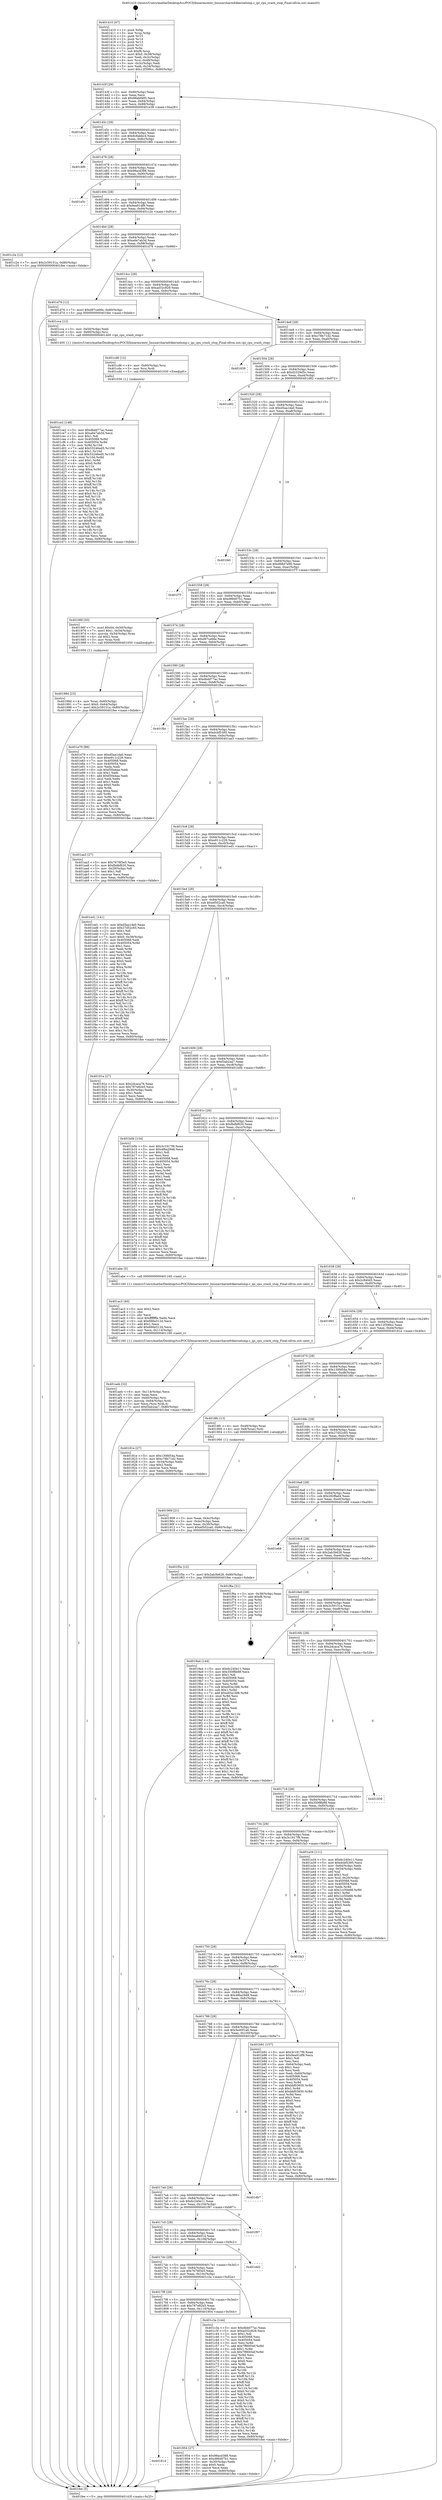digraph "0x401410" {
  label = "0x401410 (/mnt/c/Users/mathe/Desktop/tcc/POCII/binaries/extr_linuxarcharm64kernelsmp.c_ipi_cpu_crash_stop_Final-ollvm.out::main(0))"
  labelloc = "t"
  node[shape=record]

  Entry [label="",width=0.3,height=0.3,shape=circle,fillcolor=black,style=filled]
  "0x40143f" [label="{
     0x40143f [29]\l
     | [instrs]\l
     &nbsp;&nbsp;0x40143f \<+3\>: mov -0x80(%rbp),%eax\l
     &nbsp;&nbsp;0x401442 \<+2\>: mov %eax,%ecx\l
     &nbsp;&nbsp;0x401444 \<+6\>: sub $0x86abf485,%ecx\l
     &nbsp;&nbsp;0x40144a \<+6\>: mov %eax,-0x84(%rbp)\l
     &nbsp;&nbsp;0x401450 \<+6\>: mov %ecx,-0x88(%rbp)\l
     &nbsp;&nbsp;0x401456 \<+6\>: je 0000000000401e38 \<main+0xa28\>\l
  }"]
  "0x401e38" [label="{
     0x401e38\l
  }", style=dashed]
  "0x40145c" [label="{
     0x40145c [28]\l
     | [instrs]\l
     &nbsp;&nbsp;0x40145c \<+5\>: jmp 0000000000401461 \<main+0x51\>\l
     &nbsp;&nbsp;0x401461 \<+6\>: mov -0x84(%rbp),%eax\l
     &nbsp;&nbsp;0x401467 \<+5\>: sub $0x8c8abbc4,%eax\l
     &nbsp;&nbsp;0x40146c \<+6\>: mov %eax,-0x8c(%rbp)\l
     &nbsp;&nbsp;0x401472 \<+6\>: je 00000000004018f0 \<main+0x4e0\>\l
  }"]
  Exit [label="",width=0.3,height=0.3,shape=circle,fillcolor=black,style=filled,peripheries=2]
  "0x4018f0" [label="{
     0x4018f0\l
  }", style=dashed]
  "0x401478" [label="{
     0x401478 [28]\l
     | [instrs]\l
     &nbsp;&nbsp;0x401478 \<+5\>: jmp 000000000040147d \<main+0x6d\>\l
     &nbsp;&nbsp;0x40147d \<+6\>: mov -0x84(%rbp),%eax\l
     &nbsp;&nbsp;0x401483 \<+5\>: sub $0x98acd388,%eax\l
     &nbsp;&nbsp;0x401488 \<+6\>: mov %eax,-0x90(%rbp)\l
     &nbsp;&nbsp;0x40148e \<+6\>: je 0000000000401e5c \<main+0xa4c\>\l
  }"]
  "0x401ce2" [label="{
     0x401ce2 [148]\l
     | [instrs]\l
     &nbsp;&nbsp;0x401ce2 \<+5\>: mov $0xdbdd77ac,%eax\l
     &nbsp;&nbsp;0x401ce7 \<+5\>: mov $0xa6e7ab3d,%ecx\l
     &nbsp;&nbsp;0x401cec \<+2\>: mov $0x1,%dl\l
     &nbsp;&nbsp;0x401cee \<+8\>: mov 0x405068,%r8d\l
     &nbsp;&nbsp;0x401cf6 \<+8\>: mov 0x405054,%r9d\l
     &nbsp;&nbsp;0x401cfe \<+3\>: mov %r8d,%r10d\l
     &nbsp;&nbsp;0x401d01 \<+7\>: add $0x53246ed5,%r10d\l
     &nbsp;&nbsp;0x401d08 \<+4\>: sub $0x1,%r10d\l
     &nbsp;&nbsp;0x401d0c \<+7\>: sub $0x53246ed5,%r10d\l
     &nbsp;&nbsp;0x401d13 \<+4\>: imul %r10d,%r8d\l
     &nbsp;&nbsp;0x401d17 \<+4\>: and $0x1,%r8d\l
     &nbsp;&nbsp;0x401d1b \<+4\>: cmp $0x0,%r8d\l
     &nbsp;&nbsp;0x401d1f \<+4\>: sete %r11b\l
     &nbsp;&nbsp;0x401d23 \<+4\>: cmp $0xa,%r9d\l
     &nbsp;&nbsp;0x401d27 \<+3\>: setl %bl\l
     &nbsp;&nbsp;0x401d2a \<+3\>: mov %r11b,%r14b\l
     &nbsp;&nbsp;0x401d2d \<+4\>: xor $0xff,%r14b\l
     &nbsp;&nbsp;0x401d31 \<+3\>: mov %bl,%r15b\l
     &nbsp;&nbsp;0x401d34 \<+4\>: xor $0xff,%r15b\l
     &nbsp;&nbsp;0x401d38 \<+3\>: xor $0x0,%dl\l
     &nbsp;&nbsp;0x401d3b \<+3\>: mov %r14b,%r12b\l
     &nbsp;&nbsp;0x401d3e \<+4\>: and $0x0,%r12b\l
     &nbsp;&nbsp;0x401d42 \<+3\>: and %dl,%r11b\l
     &nbsp;&nbsp;0x401d45 \<+3\>: mov %r15b,%r13b\l
     &nbsp;&nbsp;0x401d48 \<+4\>: and $0x0,%r13b\l
     &nbsp;&nbsp;0x401d4c \<+2\>: and %dl,%bl\l
     &nbsp;&nbsp;0x401d4e \<+3\>: or %r11b,%r12b\l
     &nbsp;&nbsp;0x401d51 \<+3\>: or %bl,%r13b\l
     &nbsp;&nbsp;0x401d54 \<+3\>: xor %r13b,%r12b\l
     &nbsp;&nbsp;0x401d57 \<+3\>: or %r15b,%r14b\l
     &nbsp;&nbsp;0x401d5a \<+4\>: xor $0xff,%r14b\l
     &nbsp;&nbsp;0x401d5e \<+3\>: or $0x0,%dl\l
     &nbsp;&nbsp;0x401d61 \<+3\>: and %dl,%r14b\l
     &nbsp;&nbsp;0x401d64 \<+3\>: or %r14b,%r12b\l
     &nbsp;&nbsp;0x401d67 \<+4\>: test $0x1,%r12b\l
     &nbsp;&nbsp;0x401d6b \<+3\>: cmovne %ecx,%eax\l
     &nbsp;&nbsp;0x401d6e \<+3\>: mov %eax,-0x80(%rbp)\l
     &nbsp;&nbsp;0x401d71 \<+5\>: jmp 0000000000401fee \<main+0xbde\>\l
  }"]
  "0x401e5c" [label="{
     0x401e5c\l
  }", style=dashed]
  "0x401494" [label="{
     0x401494 [28]\l
     | [instrs]\l
     &nbsp;&nbsp;0x401494 \<+5\>: jmp 0000000000401499 \<main+0x89\>\l
     &nbsp;&nbsp;0x401499 \<+6\>: mov -0x84(%rbp),%eax\l
     &nbsp;&nbsp;0x40149f \<+5\>: sub $0x9ea91df9,%eax\l
     &nbsp;&nbsp;0x4014a4 \<+6\>: mov %eax,-0x94(%rbp)\l
     &nbsp;&nbsp;0x4014aa \<+6\>: je 0000000000401c2e \<main+0x81e\>\l
  }"]
  "0x401cd6" [label="{
     0x401cd6 [12]\l
     | [instrs]\l
     &nbsp;&nbsp;0x401cd6 \<+4\>: mov -0x60(%rbp),%rsi\l
     &nbsp;&nbsp;0x401cda \<+3\>: mov %rsi,%rdi\l
     &nbsp;&nbsp;0x401cdd \<+5\>: call 0000000000401030 \<free@plt\>\l
     | [calls]\l
     &nbsp;&nbsp;0x401030 \{1\} (unknown)\l
  }"]
  "0x401c2e" [label="{
     0x401c2e [12]\l
     | [instrs]\l
     &nbsp;&nbsp;0x401c2e \<+7\>: movl $0x2c59151a,-0x80(%rbp)\l
     &nbsp;&nbsp;0x401c35 \<+5\>: jmp 0000000000401fee \<main+0xbde\>\l
  }"]
  "0x4014b0" [label="{
     0x4014b0 [28]\l
     | [instrs]\l
     &nbsp;&nbsp;0x4014b0 \<+5\>: jmp 00000000004014b5 \<main+0xa5\>\l
     &nbsp;&nbsp;0x4014b5 \<+6\>: mov -0x84(%rbp),%eax\l
     &nbsp;&nbsp;0x4014bb \<+5\>: sub $0xa6e7ab3d,%eax\l
     &nbsp;&nbsp;0x4014c0 \<+6\>: mov %eax,-0x98(%rbp)\l
     &nbsp;&nbsp;0x4014c6 \<+6\>: je 0000000000401d76 \<main+0x966\>\l
  }"]
  "0x401aeb" [label="{
     0x401aeb [32]\l
     | [instrs]\l
     &nbsp;&nbsp;0x401aeb \<+6\>: mov -0x114(%rbp),%ecx\l
     &nbsp;&nbsp;0x401af1 \<+3\>: imul %eax,%ecx\l
     &nbsp;&nbsp;0x401af4 \<+4\>: mov -0x60(%rbp),%rsi\l
     &nbsp;&nbsp;0x401af8 \<+4\>: movslq -0x64(%rbp),%rdi\l
     &nbsp;&nbsp;0x401afc \<+3\>: mov %ecx,(%rsi,%rdi,4)\l
     &nbsp;&nbsp;0x401aff \<+7\>: movl $0xf3ab2aa7,-0x80(%rbp)\l
     &nbsp;&nbsp;0x401b06 \<+5\>: jmp 0000000000401fee \<main+0xbde\>\l
  }"]
  "0x401d76" [label="{
     0x401d76 [12]\l
     | [instrs]\l
     &nbsp;&nbsp;0x401d76 \<+7\>: movl $0xd97ce66e,-0x80(%rbp)\l
     &nbsp;&nbsp;0x401d7d \<+5\>: jmp 0000000000401fee \<main+0xbde\>\l
  }"]
  "0x4014cc" [label="{
     0x4014cc [28]\l
     | [instrs]\l
     &nbsp;&nbsp;0x4014cc \<+5\>: jmp 00000000004014d1 \<main+0xc1\>\l
     &nbsp;&nbsp;0x4014d1 \<+6\>: mov -0x84(%rbp),%eax\l
     &nbsp;&nbsp;0x4014d7 \<+5\>: sub $0xad32c829,%eax\l
     &nbsp;&nbsp;0x4014dc \<+6\>: mov %eax,-0x9c(%rbp)\l
     &nbsp;&nbsp;0x4014e2 \<+6\>: je 0000000000401cca \<main+0x8ba\>\l
  }"]
  "0x401ac3" [label="{
     0x401ac3 [40]\l
     | [instrs]\l
     &nbsp;&nbsp;0x401ac3 \<+5\>: mov $0x2,%ecx\l
     &nbsp;&nbsp;0x401ac8 \<+1\>: cltd\l
     &nbsp;&nbsp;0x401ac9 \<+2\>: idiv %ecx\l
     &nbsp;&nbsp;0x401acb \<+6\>: imul $0xfffffffe,%edx,%ecx\l
     &nbsp;&nbsp;0x401ad1 \<+6\>: sub $0x666e312d,%ecx\l
     &nbsp;&nbsp;0x401ad7 \<+3\>: add $0x1,%ecx\l
     &nbsp;&nbsp;0x401ada \<+6\>: add $0x666e312d,%ecx\l
     &nbsp;&nbsp;0x401ae0 \<+6\>: mov %ecx,-0x114(%rbp)\l
     &nbsp;&nbsp;0x401ae6 \<+5\>: call 0000000000401160 \<next_i\>\l
     | [calls]\l
     &nbsp;&nbsp;0x401160 \{1\} (/mnt/c/Users/mathe/Desktop/tcc/POCII/binaries/extr_linuxarcharm64kernelsmp.c_ipi_cpu_crash_stop_Final-ollvm.out::next_i)\l
  }"]
  "0x401cca" [label="{
     0x401cca [12]\l
     | [instrs]\l
     &nbsp;&nbsp;0x401cca \<+3\>: mov -0x50(%rbp),%edi\l
     &nbsp;&nbsp;0x401ccd \<+4\>: mov -0x60(%rbp),%rsi\l
     &nbsp;&nbsp;0x401cd1 \<+5\>: call 0000000000401400 \<ipi_cpu_crash_stop\>\l
     | [calls]\l
     &nbsp;&nbsp;0x401400 \{1\} (/mnt/c/Users/mathe/Desktop/tcc/POCII/binaries/extr_linuxarcharm64kernelsmp.c_ipi_cpu_crash_stop_Final-ollvm.out::ipi_cpu_crash_stop)\l
  }"]
  "0x4014e8" [label="{
     0x4014e8 [28]\l
     | [instrs]\l
     &nbsp;&nbsp;0x4014e8 \<+5\>: jmp 00000000004014ed \<main+0xdd\>\l
     &nbsp;&nbsp;0x4014ed \<+6\>: mov -0x84(%rbp),%eax\l
     &nbsp;&nbsp;0x4014f3 \<+5\>: sub $0xc78b71d2,%eax\l
     &nbsp;&nbsp;0x4014f8 \<+6\>: mov %eax,-0xa0(%rbp)\l
     &nbsp;&nbsp;0x4014fe \<+6\>: je 0000000000401839 \<main+0x429\>\l
  }"]
  "0x40198d" [label="{
     0x40198d [23]\l
     | [instrs]\l
     &nbsp;&nbsp;0x40198d \<+4\>: mov %rax,-0x60(%rbp)\l
     &nbsp;&nbsp;0x401991 \<+7\>: movl $0x0,-0x64(%rbp)\l
     &nbsp;&nbsp;0x401998 \<+7\>: movl $0x2c59151a,-0x80(%rbp)\l
     &nbsp;&nbsp;0x40199f \<+5\>: jmp 0000000000401fee \<main+0xbde\>\l
  }"]
  "0x401839" [label="{
     0x401839\l
  }", style=dashed]
  "0x401504" [label="{
     0x401504 [28]\l
     | [instrs]\l
     &nbsp;&nbsp;0x401504 \<+5\>: jmp 0000000000401509 \<main+0xf9\>\l
     &nbsp;&nbsp;0x401509 \<+6\>: mov -0x84(%rbp),%eax\l
     &nbsp;&nbsp;0x40150f \<+5\>: sub $0xd2329d5c,%eax\l
     &nbsp;&nbsp;0x401514 \<+6\>: mov %eax,-0xa4(%rbp)\l
     &nbsp;&nbsp;0x40151a \<+6\>: je 0000000000401d82 \<main+0x972\>\l
  }"]
  "0x401814" [label="{
     0x401814\l
  }", style=dashed]
  "0x401d82" [label="{
     0x401d82\l
  }", style=dashed]
  "0x401520" [label="{
     0x401520 [28]\l
     | [instrs]\l
     &nbsp;&nbsp;0x401520 \<+5\>: jmp 0000000000401525 \<main+0x115\>\l
     &nbsp;&nbsp;0x401525 \<+6\>: mov -0x84(%rbp),%eax\l
     &nbsp;&nbsp;0x40152b \<+5\>: sub $0xd5aa1da0,%eax\l
     &nbsp;&nbsp;0x401530 \<+6\>: mov %eax,-0xa8(%rbp)\l
     &nbsp;&nbsp;0x401536 \<+6\>: je 0000000000401fe0 \<main+0xbd0\>\l
  }"]
  "0x401954" [label="{
     0x401954 [27]\l
     | [instrs]\l
     &nbsp;&nbsp;0x401954 \<+5\>: mov $0x98acd388,%eax\l
     &nbsp;&nbsp;0x401959 \<+5\>: mov $0xd96d07b1,%ecx\l
     &nbsp;&nbsp;0x40195e \<+3\>: mov -0x30(%rbp),%edx\l
     &nbsp;&nbsp;0x401961 \<+3\>: cmp $0x0,%edx\l
     &nbsp;&nbsp;0x401964 \<+3\>: cmove %ecx,%eax\l
     &nbsp;&nbsp;0x401967 \<+3\>: mov %eax,-0x80(%rbp)\l
     &nbsp;&nbsp;0x40196a \<+5\>: jmp 0000000000401fee \<main+0xbde\>\l
  }"]
  "0x401fe0" [label="{
     0x401fe0\l
  }", style=dashed]
  "0x40153c" [label="{
     0x40153c [28]\l
     | [instrs]\l
     &nbsp;&nbsp;0x40153c \<+5\>: jmp 0000000000401541 \<main+0x131\>\l
     &nbsp;&nbsp;0x401541 \<+6\>: mov -0x84(%rbp),%eax\l
     &nbsp;&nbsp;0x401547 \<+5\>: sub $0xd68d7e96,%eax\l
     &nbsp;&nbsp;0x40154c \<+6\>: mov %eax,-0xac(%rbp)\l
     &nbsp;&nbsp;0x401552 \<+6\>: je 0000000000401f7f \<main+0xb6f\>\l
  }"]
  "0x4017f8" [label="{
     0x4017f8 [28]\l
     | [instrs]\l
     &nbsp;&nbsp;0x4017f8 \<+5\>: jmp 00000000004017fd \<main+0x3ed\>\l
     &nbsp;&nbsp;0x4017fd \<+6\>: mov -0x84(%rbp),%eax\l
     &nbsp;&nbsp;0x401803 \<+5\>: sub $0x787e82e5,%eax\l
     &nbsp;&nbsp;0x401808 \<+6\>: mov %eax,-0x110(%rbp)\l
     &nbsp;&nbsp;0x40180e \<+6\>: je 0000000000401954 \<main+0x544\>\l
  }"]
  "0x401f7f" [label="{
     0x401f7f\l
  }", style=dashed]
  "0x401558" [label="{
     0x401558 [28]\l
     | [instrs]\l
     &nbsp;&nbsp;0x401558 \<+5\>: jmp 000000000040155d \<main+0x14d\>\l
     &nbsp;&nbsp;0x40155d \<+6\>: mov -0x84(%rbp),%eax\l
     &nbsp;&nbsp;0x401563 \<+5\>: sub $0xd96d07b1,%eax\l
     &nbsp;&nbsp;0x401568 \<+6\>: mov %eax,-0xb0(%rbp)\l
     &nbsp;&nbsp;0x40156e \<+6\>: je 000000000040196f \<main+0x55f\>\l
  }"]
  "0x401c3a" [label="{
     0x401c3a [144]\l
     | [instrs]\l
     &nbsp;&nbsp;0x401c3a \<+5\>: mov $0xdbdd77ac,%eax\l
     &nbsp;&nbsp;0x401c3f \<+5\>: mov $0xad32c829,%ecx\l
     &nbsp;&nbsp;0x401c44 \<+2\>: mov $0x1,%dl\l
     &nbsp;&nbsp;0x401c46 \<+7\>: mov 0x405068,%esi\l
     &nbsp;&nbsp;0x401c4d \<+7\>: mov 0x405054,%edi\l
     &nbsp;&nbsp;0x401c54 \<+3\>: mov %esi,%r8d\l
     &nbsp;&nbsp;0x401c57 \<+7\>: add $0x7f8693ef,%r8d\l
     &nbsp;&nbsp;0x401c5e \<+4\>: sub $0x1,%r8d\l
     &nbsp;&nbsp;0x401c62 \<+7\>: sub $0x7f8693ef,%r8d\l
     &nbsp;&nbsp;0x401c69 \<+4\>: imul %r8d,%esi\l
     &nbsp;&nbsp;0x401c6d \<+3\>: and $0x1,%esi\l
     &nbsp;&nbsp;0x401c70 \<+3\>: cmp $0x0,%esi\l
     &nbsp;&nbsp;0x401c73 \<+4\>: sete %r9b\l
     &nbsp;&nbsp;0x401c77 \<+3\>: cmp $0xa,%edi\l
     &nbsp;&nbsp;0x401c7a \<+4\>: setl %r10b\l
     &nbsp;&nbsp;0x401c7e \<+3\>: mov %r9b,%r11b\l
     &nbsp;&nbsp;0x401c81 \<+4\>: xor $0xff,%r11b\l
     &nbsp;&nbsp;0x401c85 \<+3\>: mov %r10b,%bl\l
     &nbsp;&nbsp;0x401c88 \<+3\>: xor $0xff,%bl\l
     &nbsp;&nbsp;0x401c8b \<+3\>: xor $0x0,%dl\l
     &nbsp;&nbsp;0x401c8e \<+3\>: mov %r11b,%r14b\l
     &nbsp;&nbsp;0x401c91 \<+4\>: and $0x0,%r14b\l
     &nbsp;&nbsp;0x401c95 \<+3\>: and %dl,%r9b\l
     &nbsp;&nbsp;0x401c98 \<+3\>: mov %bl,%r15b\l
     &nbsp;&nbsp;0x401c9b \<+4\>: and $0x0,%r15b\l
     &nbsp;&nbsp;0x401c9f \<+3\>: and %dl,%r10b\l
     &nbsp;&nbsp;0x401ca2 \<+3\>: or %r9b,%r14b\l
     &nbsp;&nbsp;0x401ca5 \<+3\>: or %r10b,%r15b\l
     &nbsp;&nbsp;0x401ca8 \<+3\>: xor %r15b,%r14b\l
     &nbsp;&nbsp;0x401cab \<+3\>: or %bl,%r11b\l
     &nbsp;&nbsp;0x401cae \<+4\>: xor $0xff,%r11b\l
     &nbsp;&nbsp;0x401cb2 \<+3\>: or $0x0,%dl\l
     &nbsp;&nbsp;0x401cb5 \<+3\>: and %dl,%r11b\l
     &nbsp;&nbsp;0x401cb8 \<+3\>: or %r11b,%r14b\l
     &nbsp;&nbsp;0x401cbb \<+4\>: test $0x1,%r14b\l
     &nbsp;&nbsp;0x401cbf \<+3\>: cmovne %ecx,%eax\l
     &nbsp;&nbsp;0x401cc2 \<+3\>: mov %eax,-0x80(%rbp)\l
     &nbsp;&nbsp;0x401cc5 \<+5\>: jmp 0000000000401fee \<main+0xbde\>\l
  }"]
  "0x40196f" [label="{
     0x40196f [30]\l
     | [instrs]\l
     &nbsp;&nbsp;0x40196f \<+7\>: movl $0x64,-0x50(%rbp)\l
     &nbsp;&nbsp;0x401976 \<+7\>: movl $0x1,-0x54(%rbp)\l
     &nbsp;&nbsp;0x40197d \<+4\>: movslq -0x54(%rbp),%rax\l
     &nbsp;&nbsp;0x401981 \<+4\>: shl $0x2,%rax\l
     &nbsp;&nbsp;0x401985 \<+3\>: mov %rax,%rdi\l
     &nbsp;&nbsp;0x401988 \<+5\>: call 0000000000401050 \<malloc@plt\>\l
     | [calls]\l
     &nbsp;&nbsp;0x401050 \{1\} (unknown)\l
  }"]
  "0x401574" [label="{
     0x401574 [28]\l
     | [instrs]\l
     &nbsp;&nbsp;0x401574 \<+5\>: jmp 0000000000401579 \<main+0x169\>\l
     &nbsp;&nbsp;0x401579 \<+6\>: mov -0x84(%rbp),%eax\l
     &nbsp;&nbsp;0x40157f \<+5\>: sub $0xd97ce66e,%eax\l
     &nbsp;&nbsp;0x401584 \<+6\>: mov %eax,-0xb4(%rbp)\l
     &nbsp;&nbsp;0x40158a \<+6\>: je 0000000000401e79 \<main+0xa69\>\l
  }"]
  "0x4017dc" [label="{
     0x4017dc [28]\l
     | [instrs]\l
     &nbsp;&nbsp;0x4017dc \<+5\>: jmp 00000000004017e1 \<main+0x3d1\>\l
     &nbsp;&nbsp;0x4017e1 \<+6\>: mov -0x84(%rbp),%eax\l
     &nbsp;&nbsp;0x4017e7 \<+5\>: sub $0x7678f3e5,%eax\l
     &nbsp;&nbsp;0x4017ec \<+6\>: mov %eax,-0x10c(%rbp)\l
     &nbsp;&nbsp;0x4017f2 \<+6\>: je 0000000000401c3a \<main+0x82a\>\l
  }"]
  "0x401e79" [label="{
     0x401e79 [88]\l
     | [instrs]\l
     &nbsp;&nbsp;0x401e79 \<+5\>: mov $0xd5aa1da0,%eax\l
     &nbsp;&nbsp;0x401e7e \<+5\>: mov $0xe911c229,%ecx\l
     &nbsp;&nbsp;0x401e83 \<+7\>: mov 0x405068,%edx\l
     &nbsp;&nbsp;0x401e8a \<+7\>: mov 0x405054,%esi\l
     &nbsp;&nbsp;0x401e91 \<+2\>: mov %edx,%edi\l
     &nbsp;&nbsp;0x401e93 \<+6\>: sub $0xf30a4aa,%edi\l
     &nbsp;&nbsp;0x401e99 \<+3\>: sub $0x1,%edi\l
     &nbsp;&nbsp;0x401e9c \<+6\>: add $0xf30a4aa,%edi\l
     &nbsp;&nbsp;0x401ea2 \<+3\>: imul %edi,%edx\l
     &nbsp;&nbsp;0x401ea5 \<+3\>: and $0x1,%edx\l
     &nbsp;&nbsp;0x401ea8 \<+3\>: cmp $0x0,%edx\l
     &nbsp;&nbsp;0x401eab \<+4\>: sete %r8b\l
     &nbsp;&nbsp;0x401eaf \<+3\>: cmp $0xa,%esi\l
     &nbsp;&nbsp;0x401eb2 \<+4\>: setl %r9b\l
     &nbsp;&nbsp;0x401eb6 \<+3\>: mov %r8b,%r10b\l
     &nbsp;&nbsp;0x401eb9 \<+3\>: and %r9b,%r10b\l
     &nbsp;&nbsp;0x401ebc \<+3\>: xor %r9b,%r8b\l
     &nbsp;&nbsp;0x401ebf \<+3\>: or %r8b,%r10b\l
     &nbsp;&nbsp;0x401ec2 \<+4\>: test $0x1,%r10b\l
     &nbsp;&nbsp;0x401ec6 \<+3\>: cmovne %ecx,%eax\l
     &nbsp;&nbsp;0x401ec9 \<+3\>: mov %eax,-0x80(%rbp)\l
     &nbsp;&nbsp;0x401ecc \<+5\>: jmp 0000000000401fee \<main+0xbde\>\l
  }"]
  "0x401590" [label="{
     0x401590 [28]\l
     | [instrs]\l
     &nbsp;&nbsp;0x401590 \<+5\>: jmp 0000000000401595 \<main+0x185\>\l
     &nbsp;&nbsp;0x401595 \<+6\>: mov -0x84(%rbp),%eax\l
     &nbsp;&nbsp;0x40159b \<+5\>: sub $0xdbdd77ac,%eax\l
     &nbsp;&nbsp;0x4015a0 \<+6\>: mov %eax,-0xb8(%rbp)\l
     &nbsp;&nbsp;0x4015a6 \<+6\>: je 0000000000401fbc \<main+0xbac\>\l
  }"]
  "0x401dd2" [label="{
     0x401dd2\l
  }", style=dashed]
  "0x401fbc" [label="{
     0x401fbc\l
  }", style=dashed]
  "0x4015ac" [label="{
     0x4015ac [28]\l
     | [instrs]\l
     &nbsp;&nbsp;0x4015ac \<+5\>: jmp 00000000004015b1 \<main+0x1a1\>\l
     &nbsp;&nbsp;0x4015b1 \<+6\>: mov -0x84(%rbp),%eax\l
     &nbsp;&nbsp;0x4015b7 \<+5\>: sub $0xdcbf5395,%eax\l
     &nbsp;&nbsp;0x4015bc \<+6\>: mov %eax,-0xbc(%rbp)\l
     &nbsp;&nbsp;0x4015c2 \<+6\>: je 0000000000401aa3 \<main+0x693\>\l
  }"]
  "0x4017c0" [label="{
     0x4017c0 [28]\l
     | [instrs]\l
     &nbsp;&nbsp;0x4017c0 \<+5\>: jmp 00000000004017c5 \<main+0x3b5\>\l
     &nbsp;&nbsp;0x4017c5 \<+6\>: mov -0x84(%rbp),%eax\l
     &nbsp;&nbsp;0x4017cb \<+5\>: sub $0x6ea84914,%eax\l
     &nbsp;&nbsp;0x4017d0 \<+6\>: mov %eax,-0x108(%rbp)\l
     &nbsp;&nbsp;0x4017d6 \<+6\>: je 0000000000401dd2 \<main+0x9c2\>\l
  }"]
  "0x401aa3" [label="{
     0x401aa3 [27]\l
     | [instrs]\l
     &nbsp;&nbsp;0x401aa3 \<+5\>: mov $0x7678f3e5,%eax\l
     &nbsp;&nbsp;0x401aa8 \<+5\>: mov $0xfbdbf620,%ecx\l
     &nbsp;&nbsp;0x401aad \<+3\>: mov -0x29(%rbp),%dl\l
     &nbsp;&nbsp;0x401ab0 \<+3\>: test $0x1,%dl\l
     &nbsp;&nbsp;0x401ab3 \<+3\>: cmovne %ecx,%eax\l
     &nbsp;&nbsp;0x401ab6 \<+3\>: mov %eax,-0x80(%rbp)\l
     &nbsp;&nbsp;0x401ab9 \<+5\>: jmp 0000000000401fee \<main+0xbde\>\l
  }"]
  "0x4015c8" [label="{
     0x4015c8 [28]\l
     | [instrs]\l
     &nbsp;&nbsp;0x4015c8 \<+5\>: jmp 00000000004015cd \<main+0x1bd\>\l
     &nbsp;&nbsp;0x4015cd \<+6\>: mov -0x84(%rbp),%eax\l
     &nbsp;&nbsp;0x4015d3 \<+5\>: sub $0xe911c229,%eax\l
     &nbsp;&nbsp;0x4015d8 \<+6\>: mov %eax,-0xc0(%rbp)\l
     &nbsp;&nbsp;0x4015de \<+6\>: je 0000000000401ed1 \<main+0xac1\>\l
  }"]
  "0x401f97" [label="{
     0x401f97\l
  }", style=dashed]
  "0x401ed1" [label="{
     0x401ed1 [141]\l
     | [instrs]\l
     &nbsp;&nbsp;0x401ed1 \<+5\>: mov $0xd5aa1da0,%eax\l
     &nbsp;&nbsp;0x401ed6 \<+5\>: mov $0x27d52c65,%ecx\l
     &nbsp;&nbsp;0x401edb \<+2\>: mov $0x1,%dl\l
     &nbsp;&nbsp;0x401edd \<+2\>: xor %esi,%esi\l
     &nbsp;&nbsp;0x401edf \<+7\>: movl $0x0,-0x38(%rbp)\l
     &nbsp;&nbsp;0x401ee6 \<+7\>: mov 0x405068,%edi\l
     &nbsp;&nbsp;0x401eed \<+8\>: mov 0x405054,%r8d\l
     &nbsp;&nbsp;0x401ef5 \<+3\>: sub $0x1,%esi\l
     &nbsp;&nbsp;0x401ef8 \<+3\>: mov %edi,%r9d\l
     &nbsp;&nbsp;0x401efb \<+3\>: add %esi,%r9d\l
     &nbsp;&nbsp;0x401efe \<+4\>: imul %r9d,%edi\l
     &nbsp;&nbsp;0x401f02 \<+3\>: and $0x1,%edi\l
     &nbsp;&nbsp;0x401f05 \<+3\>: cmp $0x0,%edi\l
     &nbsp;&nbsp;0x401f08 \<+4\>: sete %r10b\l
     &nbsp;&nbsp;0x401f0c \<+4\>: cmp $0xa,%r8d\l
     &nbsp;&nbsp;0x401f10 \<+4\>: setl %r11b\l
     &nbsp;&nbsp;0x401f14 \<+3\>: mov %r10b,%bl\l
     &nbsp;&nbsp;0x401f17 \<+3\>: xor $0xff,%bl\l
     &nbsp;&nbsp;0x401f1a \<+3\>: mov %r11b,%r14b\l
     &nbsp;&nbsp;0x401f1d \<+4\>: xor $0xff,%r14b\l
     &nbsp;&nbsp;0x401f21 \<+3\>: xor $0x1,%dl\l
     &nbsp;&nbsp;0x401f24 \<+3\>: mov %bl,%r15b\l
     &nbsp;&nbsp;0x401f27 \<+4\>: and $0xff,%r15b\l
     &nbsp;&nbsp;0x401f2b \<+3\>: and %dl,%r10b\l
     &nbsp;&nbsp;0x401f2e \<+3\>: mov %r14b,%r12b\l
     &nbsp;&nbsp;0x401f31 \<+4\>: and $0xff,%r12b\l
     &nbsp;&nbsp;0x401f35 \<+3\>: and %dl,%r11b\l
     &nbsp;&nbsp;0x401f38 \<+3\>: or %r10b,%r15b\l
     &nbsp;&nbsp;0x401f3b \<+3\>: or %r11b,%r12b\l
     &nbsp;&nbsp;0x401f3e \<+3\>: xor %r12b,%r15b\l
     &nbsp;&nbsp;0x401f41 \<+3\>: or %r14b,%bl\l
     &nbsp;&nbsp;0x401f44 \<+3\>: xor $0xff,%bl\l
     &nbsp;&nbsp;0x401f47 \<+3\>: or $0x1,%dl\l
     &nbsp;&nbsp;0x401f4a \<+2\>: and %dl,%bl\l
     &nbsp;&nbsp;0x401f4c \<+3\>: or %bl,%r15b\l
     &nbsp;&nbsp;0x401f4f \<+4\>: test $0x1,%r15b\l
     &nbsp;&nbsp;0x401f53 \<+3\>: cmovne %ecx,%eax\l
     &nbsp;&nbsp;0x401f56 \<+3\>: mov %eax,-0x80(%rbp)\l
     &nbsp;&nbsp;0x401f59 \<+5\>: jmp 0000000000401fee \<main+0xbde\>\l
  }"]
  "0x4015e4" [label="{
     0x4015e4 [28]\l
     | [instrs]\l
     &nbsp;&nbsp;0x4015e4 \<+5\>: jmp 00000000004015e9 \<main+0x1d9\>\l
     &nbsp;&nbsp;0x4015e9 \<+6\>: mov -0x84(%rbp),%eax\l
     &nbsp;&nbsp;0x4015ef \<+5\>: sub $0xef502ca0,%eax\l
     &nbsp;&nbsp;0x4015f4 \<+6\>: mov %eax,-0xc4(%rbp)\l
     &nbsp;&nbsp;0x4015fa \<+6\>: je 000000000040191e \<main+0x50e\>\l
  }"]
  "0x4017a4" [label="{
     0x4017a4 [28]\l
     | [instrs]\l
     &nbsp;&nbsp;0x4017a4 \<+5\>: jmp 00000000004017a9 \<main+0x399\>\l
     &nbsp;&nbsp;0x4017a9 \<+6\>: mov -0x84(%rbp),%eax\l
     &nbsp;&nbsp;0x4017af \<+5\>: sub $0x6c240e11,%eax\l
     &nbsp;&nbsp;0x4017b4 \<+6\>: mov %eax,-0x104(%rbp)\l
     &nbsp;&nbsp;0x4017ba \<+6\>: je 0000000000401f97 \<main+0xb87\>\l
  }"]
  "0x40191e" [label="{
     0x40191e [27]\l
     | [instrs]\l
     &nbsp;&nbsp;0x40191e \<+5\>: mov $0x2dcaca76,%eax\l
     &nbsp;&nbsp;0x401923 \<+5\>: mov $0x787e82e5,%ecx\l
     &nbsp;&nbsp;0x401928 \<+3\>: mov -0x30(%rbp),%edx\l
     &nbsp;&nbsp;0x40192b \<+3\>: cmp $0x1,%edx\l
     &nbsp;&nbsp;0x40192e \<+3\>: cmovl %ecx,%eax\l
     &nbsp;&nbsp;0x401931 \<+3\>: mov %eax,-0x80(%rbp)\l
     &nbsp;&nbsp;0x401934 \<+5\>: jmp 0000000000401fee \<main+0xbde\>\l
  }"]
  "0x401600" [label="{
     0x401600 [28]\l
     | [instrs]\l
     &nbsp;&nbsp;0x401600 \<+5\>: jmp 0000000000401605 \<main+0x1f5\>\l
     &nbsp;&nbsp;0x401605 \<+6\>: mov -0x84(%rbp),%eax\l
     &nbsp;&nbsp;0x40160b \<+5\>: sub $0xf3ab2aa7,%eax\l
     &nbsp;&nbsp;0x401610 \<+6\>: mov %eax,-0xc8(%rbp)\l
     &nbsp;&nbsp;0x401616 \<+6\>: je 0000000000401b0b \<main+0x6fb\>\l
  }"]
  "0x401db7" [label="{
     0x401db7\l
  }", style=dashed]
  "0x401b0b" [label="{
     0x401b0b [134]\l
     | [instrs]\l
     &nbsp;&nbsp;0x401b0b \<+5\>: mov $0x3c1917f9,%eax\l
     &nbsp;&nbsp;0x401b10 \<+5\>: mov $0x4f6a2948,%ecx\l
     &nbsp;&nbsp;0x401b15 \<+2\>: mov $0x1,%dl\l
     &nbsp;&nbsp;0x401b17 \<+2\>: xor %esi,%esi\l
     &nbsp;&nbsp;0x401b19 \<+7\>: mov 0x405068,%edi\l
     &nbsp;&nbsp;0x401b20 \<+8\>: mov 0x405054,%r8d\l
     &nbsp;&nbsp;0x401b28 \<+3\>: sub $0x1,%esi\l
     &nbsp;&nbsp;0x401b2b \<+3\>: mov %edi,%r9d\l
     &nbsp;&nbsp;0x401b2e \<+3\>: add %esi,%r9d\l
     &nbsp;&nbsp;0x401b31 \<+4\>: imul %r9d,%edi\l
     &nbsp;&nbsp;0x401b35 \<+3\>: and $0x1,%edi\l
     &nbsp;&nbsp;0x401b38 \<+3\>: cmp $0x0,%edi\l
     &nbsp;&nbsp;0x401b3b \<+4\>: sete %r10b\l
     &nbsp;&nbsp;0x401b3f \<+4\>: cmp $0xa,%r8d\l
     &nbsp;&nbsp;0x401b43 \<+4\>: setl %r11b\l
     &nbsp;&nbsp;0x401b47 \<+3\>: mov %r10b,%bl\l
     &nbsp;&nbsp;0x401b4a \<+3\>: xor $0xff,%bl\l
     &nbsp;&nbsp;0x401b4d \<+3\>: mov %r11b,%r14b\l
     &nbsp;&nbsp;0x401b50 \<+4\>: xor $0xff,%r14b\l
     &nbsp;&nbsp;0x401b54 \<+3\>: xor $0x0,%dl\l
     &nbsp;&nbsp;0x401b57 \<+3\>: mov %bl,%r15b\l
     &nbsp;&nbsp;0x401b5a \<+4\>: and $0x0,%r15b\l
     &nbsp;&nbsp;0x401b5e \<+3\>: and %dl,%r10b\l
     &nbsp;&nbsp;0x401b61 \<+3\>: mov %r14b,%r12b\l
     &nbsp;&nbsp;0x401b64 \<+4\>: and $0x0,%r12b\l
     &nbsp;&nbsp;0x401b68 \<+3\>: and %dl,%r11b\l
     &nbsp;&nbsp;0x401b6b \<+3\>: or %r10b,%r15b\l
     &nbsp;&nbsp;0x401b6e \<+3\>: or %r11b,%r12b\l
     &nbsp;&nbsp;0x401b71 \<+3\>: xor %r12b,%r15b\l
     &nbsp;&nbsp;0x401b74 \<+3\>: or %r14b,%bl\l
     &nbsp;&nbsp;0x401b77 \<+3\>: xor $0xff,%bl\l
     &nbsp;&nbsp;0x401b7a \<+3\>: or $0x0,%dl\l
     &nbsp;&nbsp;0x401b7d \<+2\>: and %dl,%bl\l
     &nbsp;&nbsp;0x401b7f \<+3\>: or %bl,%r15b\l
     &nbsp;&nbsp;0x401b82 \<+4\>: test $0x1,%r15b\l
     &nbsp;&nbsp;0x401b86 \<+3\>: cmovne %ecx,%eax\l
     &nbsp;&nbsp;0x401b89 \<+3\>: mov %eax,-0x80(%rbp)\l
     &nbsp;&nbsp;0x401b8c \<+5\>: jmp 0000000000401fee \<main+0xbde\>\l
  }"]
  "0x40161c" [label="{
     0x40161c [28]\l
     | [instrs]\l
     &nbsp;&nbsp;0x40161c \<+5\>: jmp 0000000000401621 \<main+0x211\>\l
     &nbsp;&nbsp;0x401621 \<+6\>: mov -0x84(%rbp),%eax\l
     &nbsp;&nbsp;0x401627 \<+5\>: sub $0xfbdbf620,%eax\l
     &nbsp;&nbsp;0x40162c \<+6\>: mov %eax,-0xcc(%rbp)\l
     &nbsp;&nbsp;0x401632 \<+6\>: je 0000000000401abe \<main+0x6ae\>\l
  }"]
  "0x401788" [label="{
     0x401788 [28]\l
     | [instrs]\l
     &nbsp;&nbsp;0x401788 \<+5\>: jmp 000000000040178d \<main+0x37d\>\l
     &nbsp;&nbsp;0x40178d \<+6\>: mov -0x84(%rbp),%eax\l
     &nbsp;&nbsp;0x401793 \<+5\>: sub $0x5e40f1a8,%eax\l
     &nbsp;&nbsp;0x401798 \<+6\>: mov %eax,-0x100(%rbp)\l
     &nbsp;&nbsp;0x40179e \<+6\>: je 0000000000401db7 \<main+0x9a7\>\l
  }"]
  "0x401abe" [label="{
     0x401abe [5]\l
     | [instrs]\l
     &nbsp;&nbsp;0x401abe \<+5\>: call 0000000000401160 \<next_i\>\l
     | [calls]\l
     &nbsp;&nbsp;0x401160 \{1\} (/mnt/c/Users/mathe/Desktop/tcc/POCII/binaries/extr_linuxarcharm64kernelsmp.c_ipi_cpu_crash_stop_Final-ollvm.out::next_i)\l
  }"]
  "0x401638" [label="{
     0x401638 [28]\l
     | [instrs]\l
     &nbsp;&nbsp;0x401638 \<+5\>: jmp 000000000040163d \<main+0x22d\>\l
     &nbsp;&nbsp;0x40163d \<+6\>: mov -0x84(%rbp),%eax\l
     &nbsp;&nbsp;0x401643 \<+5\>: sub $0x2c940d3,%eax\l
     &nbsp;&nbsp;0x401648 \<+6\>: mov %eax,-0xd0(%rbp)\l
     &nbsp;&nbsp;0x40164e \<+6\>: je 0000000000401891 \<main+0x481\>\l
  }"]
  "0x401b91" [label="{
     0x401b91 [157]\l
     | [instrs]\l
     &nbsp;&nbsp;0x401b91 \<+5\>: mov $0x3c1917f9,%eax\l
     &nbsp;&nbsp;0x401b96 \<+5\>: mov $0x9ea91df9,%ecx\l
     &nbsp;&nbsp;0x401b9b \<+2\>: mov $0x1,%dl\l
     &nbsp;&nbsp;0x401b9d \<+2\>: xor %esi,%esi\l
     &nbsp;&nbsp;0x401b9f \<+3\>: mov -0x64(%rbp),%edi\l
     &nbsp;&nbsp;0x401ba2 \<+3\>: sub $0x1,%esi\l
     &nbsp;&nbsp;0x401ba5 \<+2\>: sub %esi,%edi\l
     &nbsp;&nbsp;0x401ba7 \<+3\>: mov %edi,-0x64(%rbp)\l
     &nbsp;&nbsp;0x401baa \<+7\>: mov 0x405068,%esi\l
     &nbsp;&nbsp;0x401bb1 \<+7\>: mov 0x405054,%edi\l
     &nbsp;&nbsp;0x401bb8 \<+3\>: mov %esi,%r8d\l
     &nbsp;&nbsp;0x401bbb \<+7\>: sub $0xbbf03650,%r8d\l
     &nbsp;&nbsp;0x401bc2 \<+4\>: sub $0x1,%r8d\l
     &nbsp;&nbsp;0x401bc6 \<+7\>: add $0xbbf03650,%r8d\l
     &nbsp;&nbsp;0x401bcd \<+4\>: imul %r8d,%esi\l
     &nbsp;&nbsp;0x401bd1 \<+3\>: and $0x1,%esi\l
     &nbsp;&nbsp;0x401bd4 \<+3\>: cmp $0x0,%esi\l
     &nbsp;&nbsp;0x401bd7 \<+4\>: sete %r9b\l
     &nbsp;&nbsp;0x401bdb \<+3\>: cmp $0xa,%edi\l
     &nbsp;&nbsp;0x401bde \<+4\>: setl %r10b\l
     &nbsp;&nbsp;0x401be2 \<+3\>: mov %r9b,%r11b\l
     &nbsp;&nbsp;0x401be5 \<+4\>: xor $0xff,%r11b\l
     &nbsp;&nbsp;0x401be9 \<+3\>: mov %r10b,%bl\l
     &nbsp;&nbsp;0x401bec \<+3\>: xor $0xff,%bl\l
     &nbsp;&nbsp;0x401bef \<+3\>: xor $0x0,%dl\l
     &nbsp;&nbsp;0x401bf2 \<+3\>: mov %r11b,%r14b\l
     &nbsp;&nbsp;0x401bf5 \<+4\>: and $0x0,%r14b\l
     &nbsp;&nbsp;0x401bf9 \<+3\>: and %dl,%r9b\l
     &nbsp;&nbsp;0x401bfc \<+3\>: mov %bl,%r15b\l
     &nbsp;&nbsp;0x401bff \<+4\>: and $0x0,%r15b\l
     &nbsp;&nbsp;0x401c03 \<+3\>: and %dl,%r10b\l
     &nbsp;&nbsp;0x401c06 \<+3\>: or %r9b,%r14b\l
     &nbsp;&nbsp;0x401c09 \<+3\>: or %r10b,%r15b\l
     &nbsp;&nbsp;0x401c0c \<+3\>: xor %r15b,%r14b\l
     &nbsp;&nbsp;0x401c0f \<+3\>: or %bl,%r11b\l
     &nbsp;&nbsp;0x401c12 \<+4\>: xor $0xff,%r11b\l
     &nbsp;&nbsp;0x401c16 \<+3\>: or $0x0,%dl\l
     &nbsp;&nbsp;0x401c19 \<+3\>: and %dl,%r11b\l
     &nbsp;&nbsp;0x401c1c \<+3\>: or %r11b,%r14b\l
     &nbsp;&nbsp;0x401c1f \<+4\>: test $0x1,%r14b\l
     &nbsp;&nbsp;0x401c23 \<+3\>: cmovne %ecx,%eax\l
     &nbsp;&nbsp;0x401c26 \<+3\>: mov %eax,-0x80(%rbp)\l
     &nbsp;&nbsp;0x401c29 \<+5\>: jmp 0000000000401fee \<main+0xbde\>\l
  }"]
  "0x401891" [label="{
     0x401891\l
  }", style=dashed]
  "0x401654" [label="{
     0x401654 [28]\l
     | [instrs]\l
     &nbsp;&nbsp;0x401654 \<+5\>: jmp 0000000000401659 \<main+0x249\>\l
     &nbsp;&nbsp;0x401659 \<+6\>: mov -0x84(%rbp),%eax\l
     &nbsp;&nbsp;0x40165f \<+5\>: sub $0x12f399cc,%eax\l
     &nbsp;&nbsp;0x401664 \<+6\>: mov %eax,-0xd4(%rbp)\l
     &nbsp;&nbsp;0x40166a \<+6\>: je 000000000040181e \<main+0x40e\>\l
  }"]
  "0x40176c" [label="{
     0x40176c [28]\l
     | [instrs]\l
     &nbsp;&nbsp;0x40176c \<+5\>: jmp 0000000000401771 \<main+0x361\>\l
     &nbsp;&nbsp;0x401771 \<+6\>: mov -0x84(%rbp),%eax\l
     &nbsp;&nbsp;0x401777 \<+5\>: sub $0x4f6a2948,%eax\l
     &nbsp;&nbsp;0x40177c \<+6\>: mov %eax,-0xfc(%rbp)\l
     &nbsp;&nbsp;0x401782 \<+6\>: je 0000000000401b91 \<main+0x781\>\l
  }"]
  "0x40181e" [label="{
     0x40181e [27]\l
     | [instrs]\l
     &nbsp;&nbsp;0x40181e \<+5\>: mov $0x130fd54a,%eax\l
     &nbsp;&nbsp;0x401823 \<+5\>: mov $0xc78b71d2,%ecx\l
     &nbsp;&nbsp;0x401828 \<+3\>: mov -0x34(%rbp),%edx\l
     &nbsp;&nbsp;0x40182b \<+3\>: cmp $0x2,%edx\l
     &nbsp;&nbsp;0x40182e \<+3\>: cmovne %ecx,%eax\l
     &nbsp;&nbsp;0x401831 \<+3\>: mov %eax,-0x80(%rbp)\l
     &nbsp;&nbsp;0x401834 \<+5\>: jmp 0000000000401fee \<main+0xbde\>\l
  }"]
  "0x401670" [label="{
     0x401670 [28]\l
     | [instrs]\l
     &nbsp;&nbsp;0x401670 \<+5\>: jmp 0000000000401675 \<main+0x265\>\l
     &nbsp;&nbsp;0x401675 \<+6\>: mov -0x84(%rbp),%eax\l
     &nbsp;&nbsp;0x40167b \<+5\>: sub $0x130fd54a,%eax\l
     &nbsp;&nbsp;0x401680 \<+6\>: mov %eax,-0xd8(%rbp)\l
     &nbsp;&nbsp;0x401686 \<+6\>: je 00000000004018fc \<main+0x4ec\>\l
  }"]
  "0x401fee" [label="{
     0x401fee [5]\l
     | [instrs]\l
     &nbsp;&nbsp;0x401fee \<+5\>: jmp 000000000040143f \<main+0x2f\>\l
  }"]
  "0x401410" [label="{
     0x401410 [47]\l
     | [instrs]\l
     &nbsp;&nbsp;0x401410 \<+1\>: push %rbp\l
     &nbsp;&nbsp;0x401411 \<+3\>: mov %rsp,%rbp\l
     &nbsp;&nbsp;0x401414 \<+2\>: push %r15\l
     &nbsp;&nbsp;0x401416 \<+2\>: push %r14\l
     &nbsp;&nbsp;0x401418 \<+2\>: push %r13\l
     &nbsp;&nbsp;0x40141a \<+2\>: push %r12\l
     &nbsp;&nbsp;0x40141c \<+1\>: push %rbx\l
     &nbsp;&nbsp;0x40141d \<+7\>: sub $0xf8,%rsp\l
     &nbsp;&nbsp;0x401424 \<+7\>: movl $0x0,-0x38(%rbp)\l
     &nbsp;&nbsp;0x40142b \<+3\>: mov %edi,-0x3c(%rbp)\l
     &nbsp;&nbsp;0x40142e \<+4\>: mov %rsi,-0x48(%rbp)\l
     &nbsp;&nbsp;0x401432 \<+3\>: mov -0x3c(%rbp),%edi\l
     &nbsp;&nbsp;0x401435 \<+3\>: mov %edi,-0x34(%rbp)\l
     &nbsp;&nbsp;0x401438 \<+7\>: movl $0x12f399cc,-0x80(%rbp)\l
  }"]
  "0x401e1f" [label="{
     0x401e1f\l
  }", style=dashed]
  "0x4018fc" [label="{
     0x4018fc [13]\l
     | [instrs]\l
     &nbsp;&nbsp;0x4018fc \<+4\>: mov -0x48(%rbp),%rax\l
     &nbsp;&nbsp;0x401900 \<+4\>: mov 0x8(%rax),%rdi\l
     &nbsp;&nbsp;0x401904 \<+5\>: call 0000000000401060 \<atoi@plt\>\l
     | [calls]\l
     &nbsp;&nbsp;0x401060 \{1\} (unknown)\l
  }"]
  "0x40168c" [label="{
     0x40168c [28]\l
     | [instrs]\l
     &nbsp;&nbsp;0x40168c \<+5\>: jmp 0000000000401691 \<main+0x281\>\l
     &nbsp;&nbsp;0x401691 \<+6\>: mov -0x84(%rbp),%eax\l
     &nbsp;&nbsp;0x401697 \<+5\>: sub $0x27d52c65,%eax\l
     &nbsp;&nbsp;0x40169c \<+6\>: mov %eax,-0xdc(%rbp)\l
     &nbsp;&nbsp;0x4016a2 \<+6\>: je 0000000000401f5e \<main+0xb4e\>\l
  }"]
  "0x401909" [label="{
     0x401909 [21]\l
     | [instrs]\l
     &nbsp;&nbsp;0x401909 \<+3\>: mov %eax,-0x4c(%rbp)\l
     &nbsp;&nbsp;0x40190c \<+3\>: mov -0x4c(%rbp),%eax\l
     &nbsp;&nbsp;0x40190f \<+3\>: mov %eax,-0x30(%rbp)\l
     &nbsp;&nbsp;0x401912 \<+7\>: movl $0xef502ca0,-0x80(%rbp)\l
     &nbsp;&nbsp;0x401919 \<+5\>: jmp 0000000000401fee \<main+0xbde\>\l
  }"]
  "0x401750" [label="{
     0x401750 [28]\l
     | [instrs]\l
     &nbsp;&nbsp;0x401750 \<+5\>: jmp 0000000000401755 \<main+0x345\>\l
     &nbsp;&nbsp;0x401755 \<+6\>: mov -0x84(%rbp),%eax\l
     &nbsp;&nbsp;0x40175b \<+5\>: sub $0x3c3e337e,%eax\l
     &nbsp;&nbsp;0x401760 \<+6\>: mov %eax,-0xf8(%rbp)\l
     &nbsp;&nbsp;0x401766 \<+6\>: je 0000000000401e1f \<main+0xa0f\>\l
  }"]
  "0x401f5e" [label="{
     0x401f5e [12]\l
     | [instrs]\l
     &nbsp;&nbsp;0x401f5e \<+7\>: movl $0x2ab3b628,-0x80(%rbp)\l
     &nbsp;&nbsp;0x401f65 \<+5\>: jmp 0000000000401fee \<main+0xbde\>\l
  }"]
  "0x4016a8" [label="{
     0x4016a8 [28]\l
     | [instrs]\l
     &nbsp;&nbsp;0x4016a8 \<+5\>: jmp 00000000004016ad \<main+0x29d\>\l
     &nbsp;&nbsp;0x4016ad \<+6\>: mov -0x84(%rbp),%eax\l
     &nbsp;&nbsp;0x4016b3 \<+5\>: sub $0x282ffad4,%eax\l
     &nbsp;&nbsp;0x4016b8 \<+6\>: mov %eax,-0xe0(%rbp)\l
     &nbsp;&nbsp;0x4016be \<+6\>: je 0000000000401e68 \<main+0xa58\>\l
  }"]
  "0x401fa3" [label="{
     0x401fa3\l
  }", style=dashed]
  "0x401e68" [label="{
     0x401e68\l
  }", style=dashed]
  "0x4016c4" [label="{
     0x4016c4 [28]\l
     | [instrs]\l
     &nbsp;&nbsp;0x4016c4 \<+5\>: jmp 00000000004016c9 \<main+0x2b9\>\l
     &nbsp;&nbsp;0x4016c9 \<+6\>: mov -0x84(%rbp),%eax\l
     &nbsp;&nbsp;0x4016cf \<+5\>: sub $0x2ab3b628,%eax\l
     &nbsp;&nbsp;0x4016d4 \<+6\>: mov %eax,-0xe4(%rbp)\l
     &nbsp;&nbsp;0x4016da \<+6\>: je 0000000000401f6a \<main+0xb5a\>\l
  }"]
  "0x401734" [label="{
     0x401734 [28]\l
     | [instrs]\l
     &nbsp;&nbsp;0x401734 \<+5\>: jmp 0000000000401739 \<main+0x329\>\l
     &nbsp;&nbsp;0x401739 \<+6\>: mov -0x84(%rbp),%eax\l
     &nbsp;&nbsp;0x40173f \<+5\>: sub $0x3c1917f9,%eax\l
     &nbsp;&nbsp;0x401744 \<+6\>: mov %eax,-0xf4(%rbp)\l
     &nbsp;&nbsp;0x40174a \<+6\>: je 0000000000401fa3 \<main+0xb93\>\l
  }"]
  "0x401f6a" [label="{
     0x401f6a [21]\l
     | [instrs]\l
     &nbsp;&nbsp;0x401f6a \<+3\>: mov -0x38(%rbp),%eax\l
     &nbsp;&nbsp;0x401f6d \<+7\>: add $0xf8,%rsp\l
     &nbsp;&nbsp;0x401f74 \<+1\>: pop %rbx\l
     &nbsp;&nbsp;0x401f75 \<+2\>: pop %r12\l
     &nbsp;&nbsp;0x401f77 \<+2\>: pop %r13\l
     &nbsp;&nbsp;0x401f79 \<+2\>: pop %r14\l
     &nbsp;&nbsp;0x401f7b \<+2\>: pop %r15\l
     &nbsp;&nbsp;0x401f7d \<+1\>: pop %rbp\l
     &nbsp;&nbsp;0x401f7e \<+1\>: ret\l
  }"]
  "0x4016e0" [label="{
     0x4016e0 [28]\l
     | [instrs]\l
     &nbsp;&nbsp;0x4016e0 \<+5\>: jmp 00000000004016e5 \<main+0x2d5\>\l
     &nbsp;&nbsp;0x4016e5 \<+6\>: mov -0x84(%rbp),%eax\l
     &nbsp;&nbsp;0x4016eb \<+5\>: sub $0x2c59151a,%eax\l
     &nbsp;&nbsp;0x4016f0 \<+6\>: mov %eax,-0xe8(%rbp)\l
     &nbsp;&nbsp;0x4016f6 \<+6\>: je 00000000004019a4 \<main+0x594\>\l
  }"]
  "0x401a34" [label="{
     0x401a34 [111]\l
     | [instrs]\l
     &nbsp;&nbsp;0x401a34 \<+5\>: mov $0x6c240e11,%eax\l
     &nbsp;&nbsp;0x401a39 \<+5\>: mov $0xdcbf5395,%ecx\l
     &nbsp;&nbsp;0x401a3e \<+3\>: mov -0x64(%rbp),%edx\l
     &nbsp;&nbsp;0x401a41 \<+3\>: cmp -0x54(%rbp),%edx\l
     &nbsp;&nbsp;0x401a44 \<+4\>: setl %sil\l
     &nbsp;&nbsp;0x401a48 \<+4\>: and $0x1,%sil\l
     &nbsp;&nbsp;0x401a4c \<+4\>: mov %sil,-0x29(%rbp)\l
     &nbsp;&nbsp;0x401a50 \<+7\>: mov 0x405068,%edx\l
     &nbsp;&nbsp;0x401a57 \<+7\>: mov 0x405054,%edi\l
     &nbsp;&nbsp;0x401a5e \<+3\>: mov %edx,%r8d\l
     &nbsp;&nbsp;0x401a61 \<+7\>: sub $0x1cc50e68,%r8d\l
     &nbsp;&nbsp;0x401a68 \<+4\>: sub $0x1,%r8d\l
     &nbsp;&nbsp;0x401a6c \<+7\>: add $0x1cc50e68,%r8d\l
     &nbsp;&nbsp;0x401a73 \<+4\>: imul %r8d,%edx\l
     &nbsp;&nbsp;0x401a77 \<+3\>: and $0x1,%edx\l
     &nbsp;&nbsp;0x401a7a \<+3\>: cmp $0x0,%edx\l
     &nbsp;&nbsp;0x401a7d \<+4\>: sete %sil\l
     &nbsp;&nbsp;0x401a81 \<+3\>: cmp $0xa,%edi\l
     &nbsp;&nbsp;0x401a84 \<+4\>: setl %r9b\l
     &nbsp;&nbsp;0x401a88 \<+3\>: mov %sil,%r10b\l
     &nbsp;&nbsp;0x401a8b \<+3\>: and %r9b,%r10b\l
     &nbsp;&nbsp;0x401a8e \<+3\>: xor %r9b,%sil\l
     &nbsp;&nbsp;0x401a91 \<+3\>: or %sil,%r10b\l
     &nbsp;&nbsp;0x401a94 \<+4\>: test $0x1,%r10b\l
     &nbsp;&nbsp;0x401a98 \<+3\>: cmovne %ecx,%eax\l
     &nbsp;&nbsp;0x401a9b \<+3\>: mov %eax,-0x80(%rbp)\l
     &nbsp;&nbsp;0x401a9e \<+5\>: jmp 0000000000401fee \<main+0xbde\>\l
  }"]
  "0x4019a4" [label="{
     0x4019a4 [144]\l
     | [instrs]\l
     &nbsp;&nbsp;0x4019a4 \<+5\>: mov $0x6c240e11,%eax\l
     &nbsp;&nbsp;0x4019a9 \<+5\>: mov $0x350f8b88,%ecx\l
     &nbsp;&nbsp;0x4019ae \<+2\>: mov $0x1,%dl\l
     &nbsp;&nbsp;0x4019b0 \<+7\>: mov 0x405068,%esi\l
     &nbsp;&nbsp;0x4019b7 \<+7\>: mov 0x405054,%edi\l
     &nbsp;&nbsp;0x4019be \<+3\>: mov %esi,%r8d\l
     &nbsp;&nbsp;0x4019c1 \<+7\>: sub $0xe93a1fd8,%r8d\l
     &nbsp;&nbsp;0x4019c8 \<+4\>: sub $0x1,%r8d\l
     &nbsp;&nbsp;0x4019cc \<+7\>: add $0xe93a1fd8,%r8d\l
     &nbsp;&nbsp;0x4019d3 \<+4\>: imul %r8d,%esi\l
     &nbsp;&nbsp;0x4019d7 \<+3\>: and $0x1,%esi\l
     &nbsp;&nbsp;0x4019da \<+3\>: cmp $0x0,%esi\l
     &nbsp;&nbsp;0x4019dd \<+4\>: sete %r9b\l
     &nbsp;&nbsp;0x4019e1 \<+3\>: cmp $0xa,%edi\l
     &nbsp;&nbsp;0x4019e4 \<+4\>: setl %r10b\l
     &nbsp;&nbsp;0x4019e8 \<+3\>: mov %r9b,%r11b\l
     &nbsp;&nbsp;0x4019eb \<+4\>: xor $0xff,%r11b\l
     &nbsp;&nbsp;0x4019ef \<+3\>: mov %r10b,%bl\l
     &nbsp;&nbsp;0x4019f2 \<+3\>: xor $0xff,%bl\l
     &nbsp;&nbsp;0x4019f5 \<+3\>: xor $0x1,%dl\l
     &nbsp;&nbsp;0x4019f8 \<+3\>: mov %r11b,%r14b\l
     &nbsp;&nbsp;0x4019fb \<+4\>: and $0xff,%r14b\l
     &nbsp;&nbsp;0x4019ff \<+3\>: and %dl,%r9b\l
     &nbsp;&nbsp;0x401a02 \<+3\>: mov %bl,%r15b\l
     &nbsp;&nbsp;0x401a05 \<+4\>: and $0xff,%r15b\l
     &nbsp;&nbsp;0x401a09 \<+3\>: and %dl,%r10b\l
     &nbsp;&nbsp;0x401a0c \<+3\>: or %r9b,%r14b\l
     &nbsp;&nbsp;0x401a0f \<+3\>: or %r10b,%r15b\l
     &nbsp;&nbsp;0x401a12 \<+3\>: xor %r15b,%r14b\l
     &nbsp;&nbsp;0x401a15 \<+3\>: or %bl,%r11b\l
     &nbsp;&nbsp;0x401a18 \<+4\>: xor $0xff,%r11b\l
     &nbsp;&nbsp;0x401a1c \<+3\>: or $0x1,%dl\l
     &nbsp;&nbsp;0x401a1f \<+3\>: and %dl,%r11b\l
     &nbsp;&nbsp;0x401a22 \<+3\>: or %r11b,%r14b\l
     &nbsp;&nbsp;0x401a25 \<+4\>: test $0x1,%r14b\l
     &nbsp;&nbsp;0x401a29 \<+3\>: cmovne %ecx,%eax\l
     &nbsp;&nbsp;0x401a2c \<+3\>: mov %eax,-0x80(%rbp)\l
     &nbsp;&nbsp;0x401a2f \<+5\>: jmp 0000000000401fee \<main+0xbde\>\l
  }"]
  "0x4016fc" [label="{
     0x4016fc [28]\l
     | [instrs]\l
     &nbsp;&nbsp;0x4016fc \<+5\>: jmp 0000000000401701 \<main+0x2f1\>\l
     &nbsp;&nbsp;0x401701 \<+6\>: mov -0x84(%rbp),%eax\l
     &nbsp;&nbsp;0x401707 \<+5\>: sub $0x2dcaca76,%eax\l
     &nbsp;&nbsp;0x40170c \<+6\>: mov %eax,-0xec(%rbp)\l
     &nbsp;&nbsp;0x401712 \<+6\>: je 0000000000401939 \<main+0x529\>\l
  }"]
  "0x401718" [label="{
     0x401718 [28]\l
     | [instrs]\l
     &nbsp;&nbsp;0x401718 \<+5\>: jmp 000000000040171d \<main+0x30d\>\l
     &nbsp;&nbsp;0x40171d \<+6\>: mov -0x84(%rbp),%eax\l
     &nbsp;&nbsp;0x401723 \<+5\>: sub $0x350f8b88,%eax\l
     &nbsp;&nbsp;0x401728 \<+6\>: mov %eax,-0xf0(%rbp)\l
     &nbsp;&nbsp;0x40172e \<+6\>: je 0000000000401a34 \<main+0x624\>\l
  }"]
  "0x401939" [label="{
     0x401939\l
  }", style=dashed]
  Entry -> "0x401410" [label=" 1"]
  "0x40143f" -> "0x401e38" [label=" 0"]
  "0x40143f" -> "0x40145c" [label=" 22"]
  "0x401f6a" -> Exit [label=" 1"]
  "0x40145c" -> "0x4018f0" [label=" 0"]
  "0x40145c" -> "0x401478" [label=" 22"]
  "0x401f5e" -> "0x401fee" [label=" 1"]
  "0x401478" -> "0x401e5c" [label=" 0"]
  "0x401478" -> "0x401494" [label=" 22"]
  "0x401ed1" -> "0x401fee" [label=" 1"]
  "0x401494" -> "0x401c2e" [label=" 1"]
  "0x401494" -> "0x4014b0" [label=" 21"]
  "0x401e79" -> "0x401fee" [label=" 1"]
  "0x4014b0" -> "0x401d76" [label=" 1"]
  "0x4014b0" -> "0x4014cc" [label=" 20"]
  "0x401d76" -> "0x401fee" [label=" 1"]
  "0x4014cc" -> "0x401cca" [label=" 1"]
  "0x4014cc" -> "0x4014e8" [label=" 19"]
  "0x401ce2" -> "0x401fee" [label=" 1"]
  "0x4014e8" -> "0x401839" [label=" 0"]
  "0x4014e8" -> "0x401504" [label=" 19"]
  "0x401cd6" -> "0x401ce2" [label=" 1"]
  "0x401504" -> "0x401d82" [label=" 0"]
  "0x401504" -> "0x401520" [label=" 19"]
  "0x401cca" -> "0x401cd6" [label=" 1"]
  "0x401520" -> "0x401fe0" [label=" 0"]
  "0x401520" -> "0x40153c" [label=" 19"]
  "0x401c3a" -> "0x401fee" [label=" 1"]
  "0x40153c" -> "0x401f7f" [label=" 0"]
  "0x40153c" -> "0x401558" [label=" 19"]
  "0x401b91" -> "0x401fee" [label=" 1"]
  "0x401558" -> "0x40196f" [label=" 1"]
  "0x401558" -> "0x401574" [label=" 18"]
  "0x401b0b" -> "0x401fee" [label=" 1"]
  "0x401574" -> "0x401e79" [label=" 1"]
  "0x401574" -> "0x401590" [label=" 17"]
  "0x401ac3" -> "0x401aeb" [label=" 1"]
  "0x401590" -> "0x401fbc" [label=" 0"]
  "0x401590" -> "0x4015ac" [label=" 17"]
  "0x401abe" -> "0x401ac3" [label=" 1"]
  "0x4015ac" -> "0x401aa3" [label=" 2"]
  "0x4015ac" -> "0x4015c8" [label=" 15"]
  "0x401a34" -> "0x401fee" [label=" 2"]
  "0x4015c8" -> "0x401ed1" [label=" 1"]
  "0x4015c8" -> "0x4015e4" [label=" 14"]
  "0x4019a4" -> "0x401fee" [label=" 2"]
  "0x4015e4" -> "0x40191e" [label=" 1"]
  "0x4015e4" -> "0x401600" [label=" 13"]
  "0x40196f" -> "0x40198d" [label=" 1"]
  "0x401600" -> "0x401b0b" [label=" 1"]
  "0x401600" -> "0x40161c" [label=" 12"]
  "0x401954" -> "0x401fee" [label=" 1"]
  "0x40161c" -> "0x401abe" [label=" 1"]
  "0x40161c" -> "0x401638" [label=" 11"]
  "0x4017f8" -> "0x401954" [label=" 1"]
  "0x401638" -> "0x401891" [label=" 0"]
  "0x401638" -> "0x401654" [label=" 11"]
  "0x401c2e" -> "0x401fee" [label=" 1"]
  "0x401654" -> "0x40181e" [label=" 1"]
  "0x401654" -> "0x401670" [label=" 10"]
  "0x40181e" -> "0x401fee" [label=" 1"]
  "0x401410" -> "0x40143f" [label=" 1"]
  "0x401fee" -> "0x40143f" [label=" 21"]
  "0x4017dc" -> "0x401c3a" [label=" 1"]
  "0x401670" -> "0x4018fc" [label=" 1"]
  "0x401670" -> "0x40168c" [label=" 9"]
  "0x4018fc" -> "0x401909" [label=" 1"]
  "0x401909" -> "0x401fee" [label=" 1"]
  "0x40191e" -> "0x401fee" [label=" 1"]
  "0x401aeb" -> "0x401fee" [label=" 1"]
  "0x40168c" -> "0x401f5e" [label=" 1"]
  "0x40168c" -> "0x4016a8" [label=" 8"]
  "0x4017c0" -> "0x401dd2" [label=" 0"]
  "0x4016a8" -> "0x401e68" [label=" 0"]
  "0x4016a8" -> "0x4016c4" [label=" 8"]
  "0x401aa3" -> "0x401fee" [label=" 2"]
  "0x4016c4" -> "0x401f6a" [label=" 1"]
  "0x4016c4" -> "0x4016e0" [label=" 7"]
  "0x4017a4" -> "0x401f97" [label=" 0"]
  "0x4016e0" -> "0x4019a4" [label=" 2"]
  "0x4016e0" -> "0x4016fc" [label=" 5"]
  "0x40198d" -> "0x401fee" [label=" 1"]
  "0x4016fc" -> "0x401939" [label=" 0"]
  "0x4016fc" -> "0x401718" [label=" 5"]
  "0x401788" -> "0x4017a4" [label=" 2"]
  "0x401718" -> "0x401a34" [label=" 2"]
  "0x401718" -> "0x401734" [label=" 3"]
  "0x4017a4" -> "0x4017c0" [label=" 2"]
  "0x401734" -> "0x401fa3" [label=" 0"]
  "0x401734" -> "0x401750" [label=" 3"]
  "0x4017c0" -> "0x4017dc" [label=" 2"]
  "0x401750" -> "0x401e1f" [label=" 0"]
  "0x401750" -> "0x40176c" [label=" 3"]
  "0x4017dc" -> "0x4017f8" [label=" 1"]
  "0x40176c" -> "0x401b91" [label=" 1"]
  "0x40176c" -> "0x401788" [label=" 2"]
  "0x4017f8" -> "0x401814" [label=" 0"]
  "0x401788" -> "0x401db7" [label=" 0"]
}
